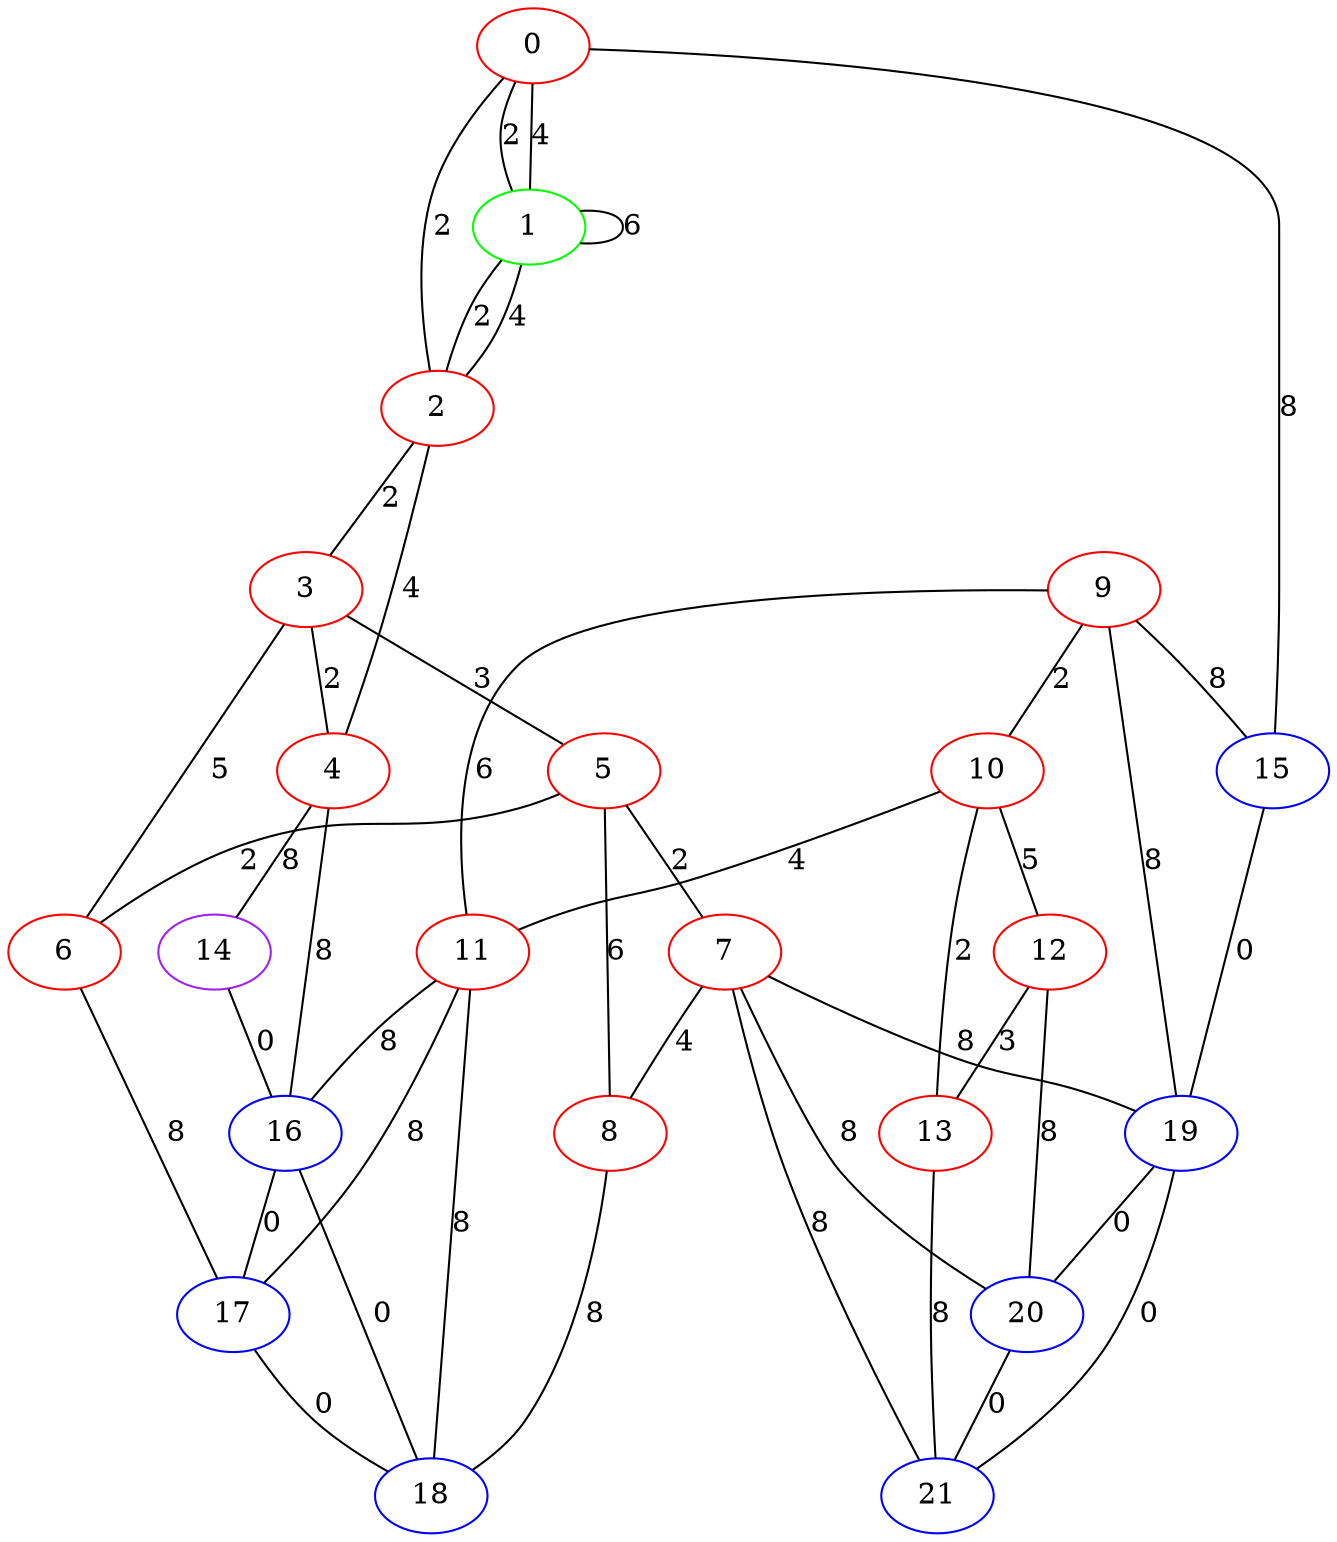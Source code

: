 graph "" {
0 [color=red, weight=1];
1 [color=green, weight=2];
2 [color=red, weight=1];
3 [color=red, weight=1];
4 [color=red, weight=1];
5 [color=red, weight=1];
6 [color=red, weight=1];
7 [color=red, weight=1];
8 [color=red, weight=1];
9 [color=red, weight=1];
10 [color=red, weight=1];
11 [color=red, weight=1];
12 [color=red, weight=1];
13 [color=red, weight=1];
14 [color=purple, weight=4];
15 [color=blue, weight=3];
16 [color=blue, weight=3];
17 [color=blue, weight=3];
18 [color=blue, weight=3];
19 [color=blue, weight=3];
20 [color=blue, weight=3];
21 [color=blue, weight=3];
0 -- 1  [key=0, label=2];
0 -- 1  [key=1, label=4];
0 -- 2  [key=0, label=2];
0 -- 15  [key=0, label=8];
1 -- 1  [key=0, label=6];
1 -- 2  [key=0, label=4];
1 -- 2  [key=1, label=2];
2 -- 3  [key=0, label=2];
2 -- 4  [key=0, label=4];
3 -- 4  [key=0, label=2];
3 -- 5  [key=0, label=3];
3 -- 6  [key=0, label=5];
4 -- 16  [key=0, label=8];
4 -- 14  [key=0, label=8];
5 -- 8  [key=0, label=6];
5 -- 6  [key=0, label=2];
5 -- 7  [key=0, label=2];
6 -- 17  [key=0, label=8];
7 -- 8  [key=0, label=4];
7 -- 19  [key=0, label=8];
7 -- 20  [key=0, label=8];
7 -- 21  [key=0, label=8];
8 -- 18  [key=0, label=8];
9 -- 19  [key=0, label=8];
9 -- 10  [key=0, label=2];
9 -- 11  [key=0, label=6];
9 -- 15  [key=0, label=8];
10 -- 11  [key=0, label=4];
10 -- 12  [key=0, label=5];
10 -- 13  [key=0, label=2];
11 -- 16  [key=0, label=8];
11 -- 18  [key=0, label=8];
11 -- 17  [key=0, label=8];
12 -- 20  [key=0, label=8];
12 -- 13  [key=0, label=3];
13 -- 21  [key=0, label=8];
14 -- 16  [key=0, label=0];
15 -- 19  [key=0, label=0];
16 -- 17  [key=0, label=0];
16 -- 18  [key=0, label=0];
17 -- 18  [key=0, label=0];
19 -- 20  [key=0, label=0];
19 -- 21  [key=0, label=0];
20 -- 21  [key=0, label=0];
}
